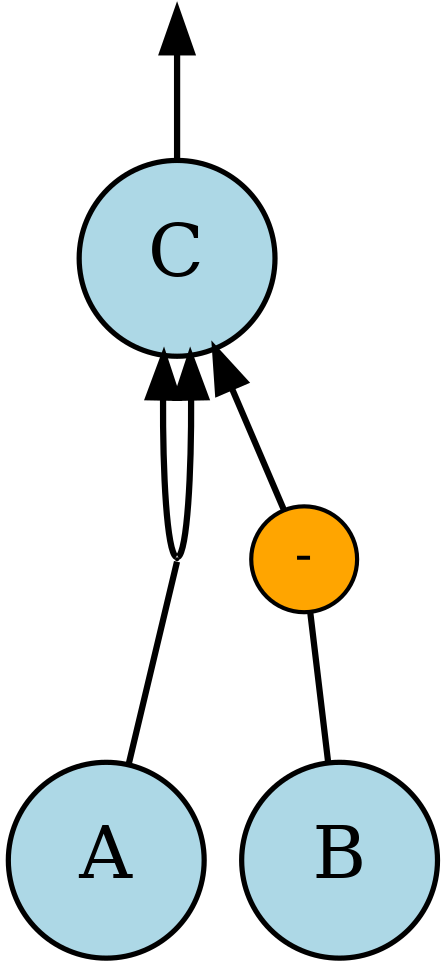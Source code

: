 digraph neural_network {
    graph [dpi=300]
    rankdir=BT; // Left to right layout
    ranksep=1

    A [label="A", shape="circle", style="filled", fillcolor="lightblue", width=1.3, fontsize=35, penwidth=2.5]
    B [label="B", shape="circle", style="filled", fillcolor="lightblue", width=1.3, fontsize=35, penwidth=2.5]
    C [label="C", shape="circle", style="filled", fillcolor="lightblue", width=1.3, fontsize=35, penwidth=2.5]

    buffer_2 [label="", shape="plaintext", width=0, height=0, ]
    buffer_3 [label="", shape="circle", width=0, height=0, ]
    buffer_4 [label="-", fontsize=25, shape="circle", style="filled", fillcolor="orange", penwidth=2]

    B -> buffer_4 [dir="none", penwidth=3]
    A -> buffer_3 [dir="none", penwidth=3]
    C -> buffer_2 [arrowsize=2, penwidth=3]
    buffer_3 -> C [arrowsize=2, penwidth=3]
    buffer_3 -> C [arrowsize=2, penwidth=3]
    buffer_4 -> C [arrowsize=2, penwidth=3]


}
